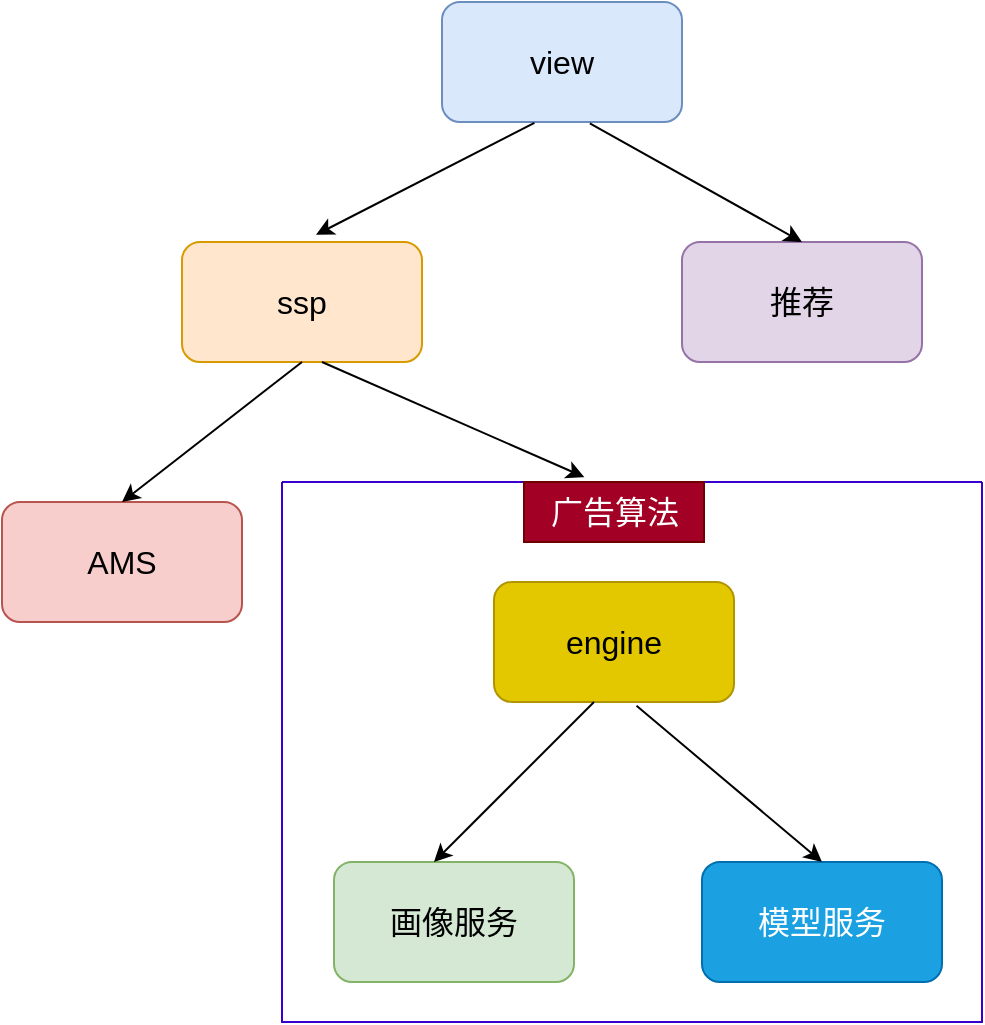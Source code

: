 <mxfile version="20.2.3" type="github">
  <diagram id="wdHrAHh-20tzrRfJhiLO" name="第 1 页">
    <mxGraphModel dx="1476" dy="825" grid="1" gridSize="10" guides="1" tooltips="1" connect="1" arrows="1" fold="1" page="1" pageScale="1" pageWidth="827" pageHeight="1169" math="0" shadow="0">
      <root>
        <mxCell id="0" />
        <mxCell id="1" parent="0" />
        <mxCell id="DguKNsLJOVzqOBjbSFE--1" value="view" style="rounded=1;whiteSpace=wrap;html=1;fontSize=16;fillColor=#dae8fc;strokeColor=#6c8ebf;" vertex="1" parent="1">
          <mxGeometry x="270" y="160" width="120" height="60" as="geometry" />
        </mxCell>
        <mxCell id="DguKNsLJOVzqOBjbSFE--3" value="ssp" style="rounded=1;whiteSpace=wrap;html=1;fontSize=16;fillColor=#ffe6cc;strokeColor=#d79b00;" vertex="1" parent="1">
          <mxGeometry x="140" y="280" width="120" height="60" as="geometry" />
        </mxCell>
        <mxCell id="DguKNsLJOVzqOBjbSFE--4" value="推荐" style="rounded=1;whiteSpace=wrap;html=1;fontSize=16;fillColor=#e1d5e7;strokeColor=#9673a6;" vertex="1" parent="1">
          <mxGeometry x="390" y="280" width="120" height="60" as="geometry" />
        </mxCell>
        <mxCell id="DguKNsLJOVzqOBjbSFE--5" value="AMS" style="rounded=1;whiteSpace=wrap;html=1;fontSize=16;fillColor=#f8cecc;strokeColor=#b85450;" vertex="1" parent="1">
          <mxGeometry x="50" y="410" width="120" height="60" as="geometry" />
        </mxCell>
        <mxCell id="DguKNsLJOVzqOBjbSFE--10" value="" style="endArrow=classic;html=1;rounded=0;exitX=0.385;exitY=1.007;exitDx=0;exitDy=0;entryX=0.558;entryY=-0.06;entryDx=0;entryDy=0;entryPerimeter=0;exitPerimeter=0;fontSize=16;" edge="1" parent="1" source="DguKNsLJOVzqOBjbSFE--1" target="DguKNsLJOVzqOBjbSFE--3">
          <mxGeometry width="50" height="50" relative="1" as="geometry">
            <mxPoint x="290" y="220" as="sourcePoint" />
            <mxPoint x="240" y="270" as="targetPoint" />
          </mxGeometry>
        </mxCell>
        <mxCell id="DguKNsLJOVzqOBjbSFE--11" value="" style="endArrow=classic;html=1;rounded=0;exitX=0.616;exitY=1.011;exitDx=0;exitDy=0;exitPerimeter=0;fontSize=16;entryX=0.5;entryY=0;entryDx=0;entryDy=0;" edge="1" parent="1" source="DguKNsLJOVzqOBjbSFE--1" target="DguKNsLJOVzqOBjbSFE--4">
          <mxGeometry width="50" height="50" relative="1" as="geometry">
            <mxPoint x="370" y="280" as="sourcePoint" />
            <mxPoint x="460" y="280" as="targetPoint" />
          </mxGeometry>
        </mxCell>
        <mxCell id="DguKNsLJOVzqOBjbSFE--12" value="" style="endArrow=classic;html=1;rounded=0;exitX=0.5;exitY=1;exitDx=0;exitDy=0;entryX=0.5;entryY=0;entryDx=0;entryDy=0;fontSize=16;" edge="1" parent="1" source="DguKNsLJOVzqOBjbSFE--3" target="DguKNsLJOVzqOBjbSFE--5">
          <mxGeometry width="50" height="50" relative="1" as="geometry">
            <mxPoint x="390" y="510" as="sourcePoint" />
            <mxPoint x="440" y="460" as="targetPoint" />
          </mxGeometry>
        </mxCell>
        <mxCell id="DguKNsLJOVzqOBjbSFE--13" value="" style="endArrow=classic;html=1;rounded=0;entryX=0.432;entryY=-0.009;entryDx=0;entryDy=0;entryPerimeter=0;fontSize=16;" edge="1" parent="1" target="DguKNsLJOVzqOBjbSFE--17">
          <mxGeometry width="50" height="50" relative="1" as="geometry">
            <mxPoint x="210" y="340" as="sourcePoint" />
            <mxPoint x="120" y="420" as="targetPoint" />
          </mxGeometry>
        </mxCell>
        <mxCell id="DguKNsLJOVzqOBjbSFE--18" value="" style="group;fontSize=16;" vertex="1" connectable="0" parent="1">
          <mxGeometry x="210" y="400" width="330" height="270" as="geometry" />
        </mxCell>
        <mxCell id="DguKNsLJOVzqOBjbSFE--17" value="" style="swimlane;startSize=0;fontSize=16;fillColor=#6a00ff;fontColor=#ffffff;strokeColor=#3700CC;" vertex="1" parent="DguKNsLJOVzqOBjbSFE--18">
          <mxGeometry x="-20" width="350" height="270" as="geometry" />
        </mxCell>
        <mxCell id="DguKNsLJOVzqOBjbSFE--6" value="engine" style="rounded=1;whiteSpace=wrap;html=1;fontSize=16;fillColor=#e3c800;fontColor=#000000;strokeColor=#B09500;" vertex="1" parent="DguKNsLJOVzqOBjbSFE--17">
          <mxGeometry x="106" y="50" width="120" height="60" as="geometry" />
        </mxCell>
        <mxCell id="DguKNsLJOVzqOBjbSFE--7" value="画像服务" style="rounded=1;whiteSpace=wrap;html=1;fontSize=16;fillColor=#d5e8d4;strokeColor=#82b366;" vertex="1" parent="DguKNsLJOVzqOBjbSFE--17">
          <mxGeometry x="26" y="190" width="120" height="60" as="geometry" />
        </mxCell>
        <mxCell id="DguKNsLJOVzqOBjbSFE--8" value="模型服务" style="rounded=1;whiteSpace=wrap;html=1;fontSize=16;fillColor=#1ba1e2;fontColor=#ffffff;strokeColor=#006EAF;" vertex="1" parent="DguKNsLJOVzqOBjbSFE--17">
          <mxGeometry x="210" y="190" width="120" height="60" as="geometry" />
        </mxCell>
        <mxCell id="DguKNsLJOVzqOBjbSFE--15" value="" style="endArrow=classic;html=1;rounded=0;entryX=0.5;entryY=0;entryDx=0;entryDy=0;fontSize=16;" edge="1" parent="DguKNsLJOVzqOBjbSFE--17">
          <mxGeometry width="50" height="50" relative="1" as="geometry">
            <mxPoint x="156" y="110" as="sourcePoint" />
            <mxPoint x="76" y="190" as="targetPoint" />
          </mxGeometry>
        </mxCell>
        <mxCell id="DguKNsLJOVzqOBjbSFE--16" value="" style="endArrow=classic;html=1;rounded=0;exitX=0.594;exitY=1.031;exitDx=0;exitDy=0;entryX=0.5;entryY=0;entryDx=0;entryDy=0;exitPerimeter=0;fontSize=16;" edge="1" parent="DguKNsLJOVzqOBjbSFE--17" source="DguKNsLJOVzqOBjbSFE--6" target="DguKNsLJOVzqOBjbSFE--8">
          <mxGeometry width="50" height="50" relative="1" as="geometry">
            <mxPoint x="162.68" y="123" as="sourcePoint" />
            <mxPoint x="86" y="200" as="targetPoint" />
          </mxGeometry>
        </mxCell>
        <mxCell id="DguKNsLJOVzqOBjbSFE--20" value="广告算法" style="text;html=1;align=center;verticalAlign=middle;resizable=0;points=[];autosize=1;strokeColor=#6F0000;fillColor=#a20025;fontSize=16;fontColor=#ffffff;" vertex="1" parent="DguKNsLJOVzqOBjbSFE--17">
          <mxGeometry x="121" width="90" height="30" as="geometry" />
        </mxCell>
      </root>
    </mxGraphModel>
  </diagram>
</mxfile>
